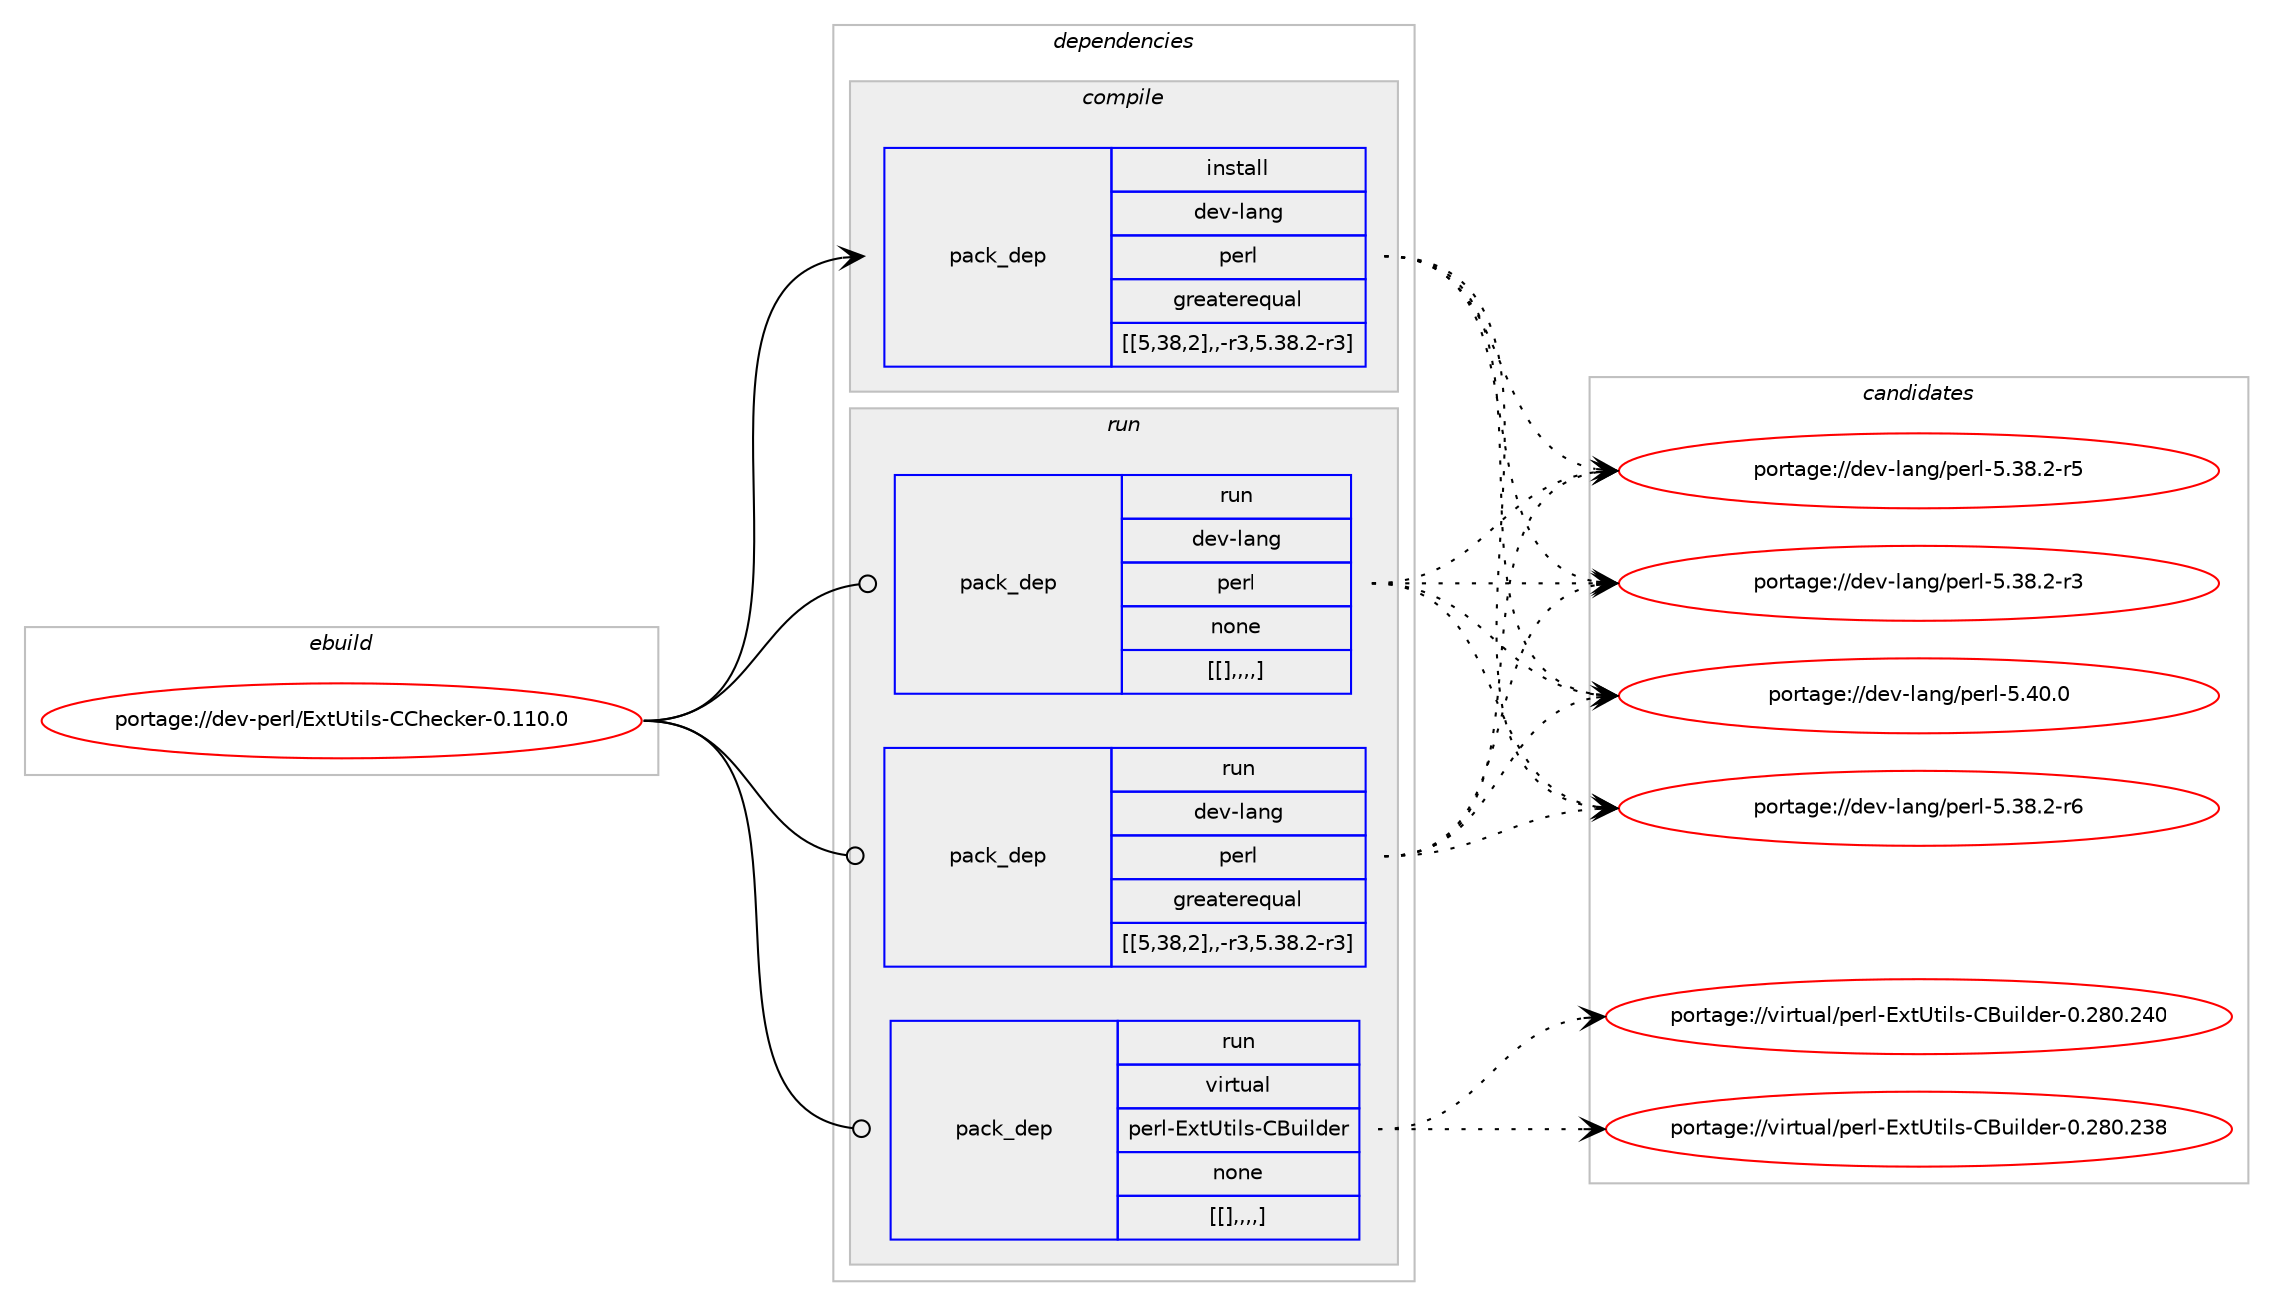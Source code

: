 digraph prolog {

# *************
# Graph options
# *************

newrank=true;
concentrate=true;
compound=true;
graph [rankdir=LR,fontname=Helvetica,fontsize=10,ranksep=1.5];#, ranksep=2.5, nodesep=0.2];
edge  [arrowhead=vee];
node  [fontname=Helvetica,fontsize=10];

# **********
# The ebuild
# **********

subgraph cluster_leftcol {
color=gray;
label=<<i>ebuild</i>>;
id [label="portage://dev-perl/ExtUtils-CChecker-0.110.0", color=red, width=4, href="../dev-perl/ExtUtils-CChecker-0.110.0.svg"];
}

# ****************
# The dependencies
# ****************

subgraph cluster_midcol {
color=gray;
label=<<i>dependencies</i>>;
subgraph cluster_compile {
fillcolor="#eeeeee";
style=filled;
label=<<i>compile</i>>;
subgraph pack99283 {
dependency130859 [label=<<TABLE BORDER="0" CELLBORDER="1" CELLSPACING="0" CELLPADDING="4" WIDTH="220"><TR><TD ROWSPAN="6" CELLPADDING="30">pack_dep</TD></TR><TR><TD WIDTH="110">install</TD></TR><TR><TD>dev-lang</TD></TR><TR><TD>perl</TD></TR><TR><TD>greaterequal</TD></TR><TR><TD>[[5,38,2],,-r3,5.38.2-r3]</TD></TR></TABLE>>, shape=none, color=blue];
}
id:e -> dependency130859:w [weight=20,style="solid",arrowhead="vee"];
}
subgraph cluster_compileandrun {
fillcolor="#eeeeee";
style=filled;
label=<<i>compile and run</i>>;
}
subgraph cluster_run {
fillcolor="#eeeeee";
style=filled;
label=<<i>run</i>>;
subgraph pack99284 {
dependency130860 [label=<<TABLE BORDER="0" CELLBORDER="1" CELLSPACING="0" CELLPADDING="4" WIDTH="220"><TR><TD ROWSPAN="6" CELLPADDING="30">pack_dep</TD></TR><TR><TD WIDTH="110">run</TD></TR><TR><TD>dev-lang</TD></TR><TR><TD>perl</TD></TR><TR><TD>greaterequal</TD></TR><TR><TD>[[5,38,2],,-r3,5.38.2-r3]</TD></TR></TABLE>>, shape=none, color=blue];
}
id:e -> dependency130860:w [weight=20,style="solid",arrowhead="odot"];
subgraph pack99285 {
dependency130861 [label=<<TABLE BORDER="0" CELLBORDER="1" CELLSPACING="0" CELLPADDING="4" WIDTH="220"><TR><TD ROWSPAN="6" CELLPADDING="30">pack_dep</TD></TR><TR><TD WIDTH="110">run</TD></TR><TR><TD>dev-lang</TD></TR><TR><TD>perl</TD></TR><TR><TD>none</TD></TR><TR><TD>[[],,,,]</TD></TR></TABLE>>, shape=none, color=blue];
}
id:e -> dependency130861:w [weight=20,style="solid",arrowhead="odot"];
subgraph pack99286 {
dependency130862 [label=<<TABLE BORDER="0" CELLBORDER="1" CELLSPACING="0" CELLPADDING="4" WIDTH="220"><TR><TD ROWSPAN="6" CELLPADDING="30">pack_dep</TD></TR><TR><TD WIDTH="110">run</TD></TR><TR><TD>virtual</TD></TR><TR><TD>perl-ExtUtils-CBuilder</TD></TR><TR><TD>none</TD></TR><TR><TD>[[],,,,]</TD></TR></TABLE>>, shape=none, color=blue];
}
id:e -> dependency130862:w [weight=20,style="solid",arrowhead="odot"];
}
}

# **************
# The candidates
# **************

subgraph cluster_choices {
rank=same;
color=gray;
label=<<i>candidates</i>>;

subgraph choice99283 {
color=black;
nodesep=1;
choice10010111845108971101034711210111410845534652484648 [label="portage://dev-lang/perl-5.40.0", color=red, width=4,href="../dev-lang/perl-5.40.0.svg"];
choice100101118451089711010347112101114108455346515646504511454 [label="portage://dev-lang/perl-5.38.2-r6", color=red, width=4,href="../dev-lang/perl-5.38.2-r6.svg"];
choice100101118451089711010347112101114108455346515646504511453 [label="portage://dev-lang/perl-5.38.2-r5", color=red, width=4,href="../dev-lang/perl-5.38.2-r5.svg"];
choice100101118451089711010347112101114108455346515646504511451 [label="portage://dev-lang/perl-5.38.2-r3", color=red, width=4,href="../dev-lang/perl-5.38.2-r3.svg"];
dependency130859:e -> choice10010111845108971101034711210111410845534652484648:w [style=dotted,weight="100"];
dependency130859:e -> choice100101118451089711010347112101114108455346515646504511454:w [style=dotted,weight="100"];
dependency130859:e -> choice100101118451089711010347112101114108455346515646504511453:w [style=dotted,weight="100"];
dependency130859:e -> choice100101118451089711010347112101114108455346515646504511451:w [style=dotted,weight="100"];
}
subgraph choice99284 {
color=black;
nodesep=1;
choice10010111845108971101034711210111410845534652484648 [label="portage://dev-lang/perl-5.40.0", color=red, width=4,href="../dev-lang/perl-5.40.0.svg"];
choice100101118451089711010347112101114108455346515646504511454 [label="portage://dev-lang/perl-5.38.2-r6", color=red, width=4,href="../dev-lang/perl-5.38.2-r6.svg"];
choice100101118451089711010347112101114108455346515646504511453 [label="portage://dev-lang/perl-5.38.2-r5", color=red, width=4,href="../dev-lang/perl-5.38.2-r5.svg"];
choice100101118451089711010347112101114108455346515646504511451 [label="portage://dev-lang/perl-5.38.2-r3", color=red, width=4,href="../dev-lang/perl-5.38.2-r3.svg"];
dependency130860:e -> choice10010111845108971101034711210111410845534652484648:w [style=dotted,weight="100"];
dependency130860:e -> choice100101118451089711010347112101114108455346515646504511454:w [style=dotted,weight="100"];
dependency130860:e -> choice100101118451089711010347112101114108455346515646504511453:w [style=dotted,weight="100"];
dependency130860:e -> choice100101118451089711010347112101114108455346515646504511451:w [style=dotted,weight="100"];
}
subgraph choice99285 {
color=black;
nodesep=1;
choice10010111845108971101034711210111410845534652484648 [label="portage://dev-lang/perl-5.40.0", color=red, width=4,href="../dev-lang/perl-5.40.0.svg"];
choice100101118451089711010347112101114108455346515646504511454 [label="portage://dev-lang/perl-5.38.2-r6", color=red, width=4,href="../dev-lang/perl-5.38.2-r6.svg"];
choice100101118451089711010347112101114108455346515646504511453 [label="portage://dev-lang/perl-5.38.2-r5", color=red, width=4,href="../dev-lang/perl-5.38.2-r5.svg"];
choice100101118451089711010347112101114108455346515646504511451 [label="portage://dev-lang/perl-5.38.2-r3", color=red, width=4,href="../dev-lang/perl-5.38.2-r3.svg"];
dependency130861:e -> choice10010111845108971101034711210111410845534652484648:w [style=dotted,weight="100"];
dependency130861:e -> choice100101118451089711010347112101114108455346515646504511454:w [style=dotted,weight="100"];
dependency130861:e -> choice100101118451089711010347112101114108455346515646504511453:w [style=dotted,weight="100"];
dependency130861:e -> choice100101118451089711010347112101114108455346515646504511451:w [style=dotted,weight="100"];
}
subgraph choice99286 {
color=black;
nodesep=1;
choice118105114116117971084711210111410845691201168511610510811545676611710510810010111445484650564846505248 [label="portage://virtual/perl-ExtUtils-CBuilder-0.280.240", color=red, width=4,href="../virtual/perl-ExtUtils-CBuilder-0.280.240.svg"];
choice118105114116117971084711210111410845691201168511610510811545676611710510810010111445484650564846505156 [label="portage://virtual/perl-ExtUtils-CBuilder-0.280.238", color=red, width=4,href="../virtual/perl-ExtUtils-CBuilder-0.280.238.svg"];
dependency130862:e -> choice118105114116117971084711210111410845691201168511610510811545676611710510810010111445484650564846505248:w [style=dotted,weight="100"];
dependency130862:e -> choice118105114116117971084711210111410845691201168511610510811545676611710510810010111445484650564846505156:w [style=dotted,weight="100"];
}
}

}
